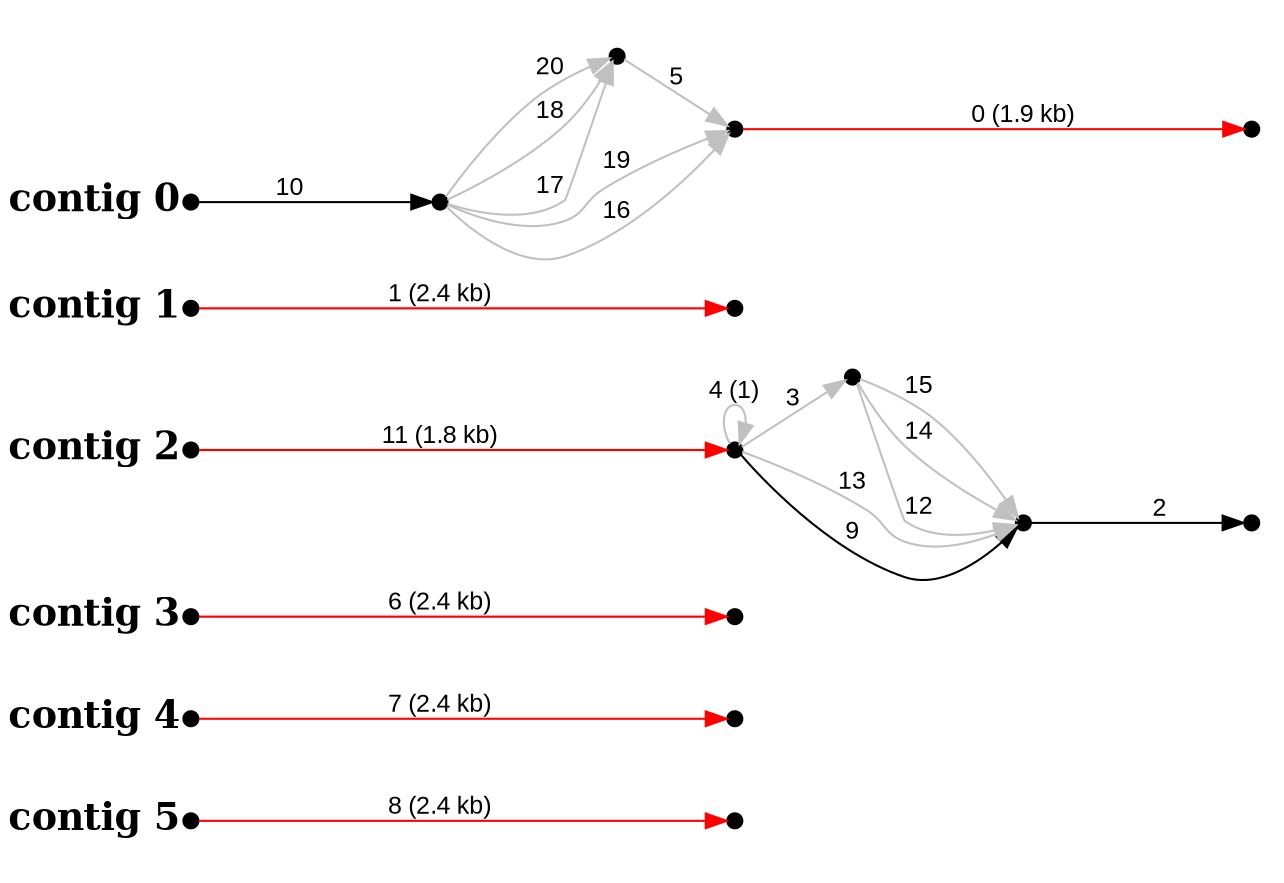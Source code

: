 digraph G {

node [width=0.1,height=0.1,fontsize=10,shape=point];
edge [fontsize=12,penwidth=1,arrowsize=1,fontname=Arial];
margin=1.0;
rankdir=LR;
labeljust=l;
margin=0;

subgraph cluster5 {
color=white;
14 -> 13 [minlen=4,color=red,label="8 (2.4 kb)",taillabel="contig 5",labelangle=180,weight=10000,labeldistance=5,labelfontsize=18,labelfontname="Times-Bold"];
}

subgraph cluster4 {
color=white;
11 -> 12 [minlen=4,color=red,label="7 (2.4 kb)",taillabel="contig 4",labelangle=180,weight=10000,labeldistance=5,labelfontsize=18,labelfontname="Times-Bold"];
}

subgraph cluster3 {
color=white;
9 -> 10 [minlen=4,color=red,label="6 (2.4 kb)",taillabel="contig 3",labelangle=180,weight=10000,labeldistance=5,labelfontsize=18,labelfontname="Times-Bold"];
}

subgraph cluster2 {
color=white;
5 -> 4 [minlen=2,color=black,label="2"];
6 -> 5 [minlen=1,color=gray,label="12"];
6 -> 5 [minlen=1,color=gray,label="14"];
6 -> 5 [minlen=1,color=gray,label="15"];
7 -> 5 [minlen=2,color=black,label="9"];
7 -> 5 [minlen=1,color=gray,label="13"];
7 -> 6 [minlen=1,color=gray,label="3"];
7 -> 7 [minlen=1,color=gray,label="4 (1)"];
15 -> 7 [minlen=4,color=red,label="11 (1.8 kb)",taillabel="contig 2",labelangle=180,weight=10000,labeldistance=5,labelfontsize=18,labelfontname="Times-Bold"];
}

subgraph cluster1 {
color=white;
3 -> 2 [minlen=4,color=red,label="1 (2.4 kb)",taillabel="contig 1",labelangle=180,weight=10000,labeldistance=5,labelfontsize=18,labelfontname="Times-Bold"];
}

subgraph cluster0 {
color=white;
0 -> 1 [minlen=4,color=red,label="0 (1.9 kb)"];
8 -> 0 [minlen=1,color=gray,label="5"];
16 -> 17 [minlen=2,color=black,label="10",taillabel="contig 0",labelangle=180,weight=10000,labeldistance=5,labelfontsize=18,labelfontname="Times-Bold"];
17 -> 0 [minlen=1,color=gray,label="16"];
17 -> 0 [minlen=1,color=gray,label="19"];
17 -> 8 [minlen=1,color=gray,label="17"];
17 -> 8 [minlen=1,color=gray,label="18"];
17 -> 8 [minlen=1,color=gray,label="20"];
}

}
#done
